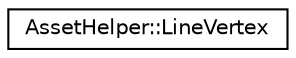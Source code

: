 digraph "Graphical Class Hierarchy"
{
  edge [fontname="Helvetica",fontsize="10",labelfontname="Helvetica",labelfontsize="10"];
  node [fontname="Helvetica",fontsize="10",shape=record];
  rankdir="LR";
  Node1 [label="AssetHelper::LineVertex",height=0.2,width=0.4,color="black", fillcolor="white", style="filled",URL="$struct_asset_helper_1_1_line_vertex.html"];
}
